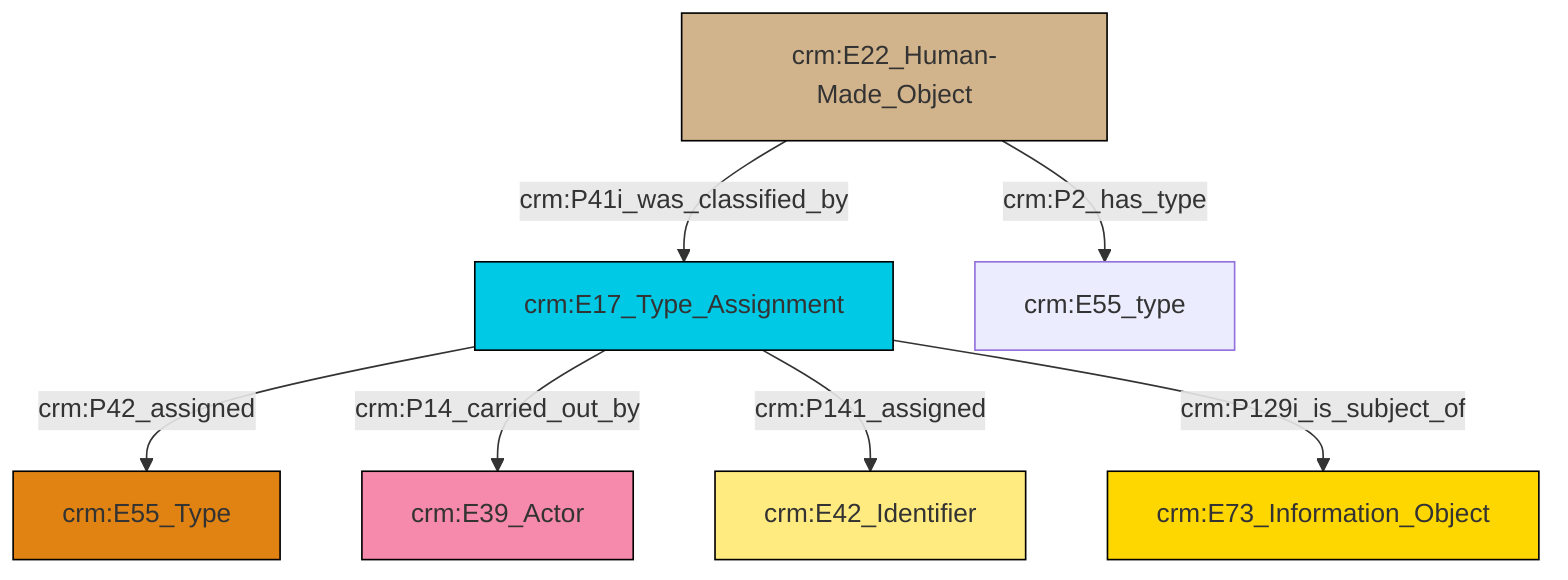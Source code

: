 graph TD
classDef Literal fill:#f2f2f2,stroke:#000000;
classDef CRM_Entity fill:#FFFFFF,stroke:#000000;
classDef Temporal_Entity fill:#00C9E6, stroke:#000000;
classDef Type fill:#E18312, stroke:#000000;
classDef Time-Span fill:#2C9C91, stroke:#000000;
classDef Appellation fill:#FFEB7F, stroke:#000000;
classDef Place fill:#008836, stroke:#000000;
classDef Persistent_Item fill:#B266B2, stroke:#000000;
classDef Conceptual_Object fill:#FFD700, stroke:#000000;
classDef Physical_Thing fill:#D2B48C, stroke:#000000;
classDef Actor fill:#f58aad, stroke:#000000;
classDef PC_Classes fill:#4ce600, stroke:#000000;
classDef Multi fill:#cccccc,stroke:#000000;

2["crm:E17_Type_Assignment"]:::Temporal_Entity -->|crm:P42_assigned| 0["crm:E55_Type"]:::Type
10["crm:E22_Human-Made_Object"]:::Physical_Thing -->|crm:P2_has_type| 7["crm:E55_type"]:::Default
2["crm:E17_Type_Assignment"]:::Temporal_Entity -->|crm:P14_carried_out_by| 11["crm:E39_Actor"]:::Actor
2["crm:E17_Type_Assignment"]:::Temporal_Entity -->|crm:P141_assigned| 5["crm:E42_Identifier"]:::Appellation
10["crm:E22_Human-Made_Object"]:::Physical_Thing -->|crm:P41i_was_classified_by| 2["crm:E17_Type_Assignment"]:::Temporal_Entity
2["crm:E17_Type_Assignment"]:::Temporal_Entity -->|crm:P129i_is_subject_of| 3["crm:E73_Information_Object"]:::Conceptual_Object